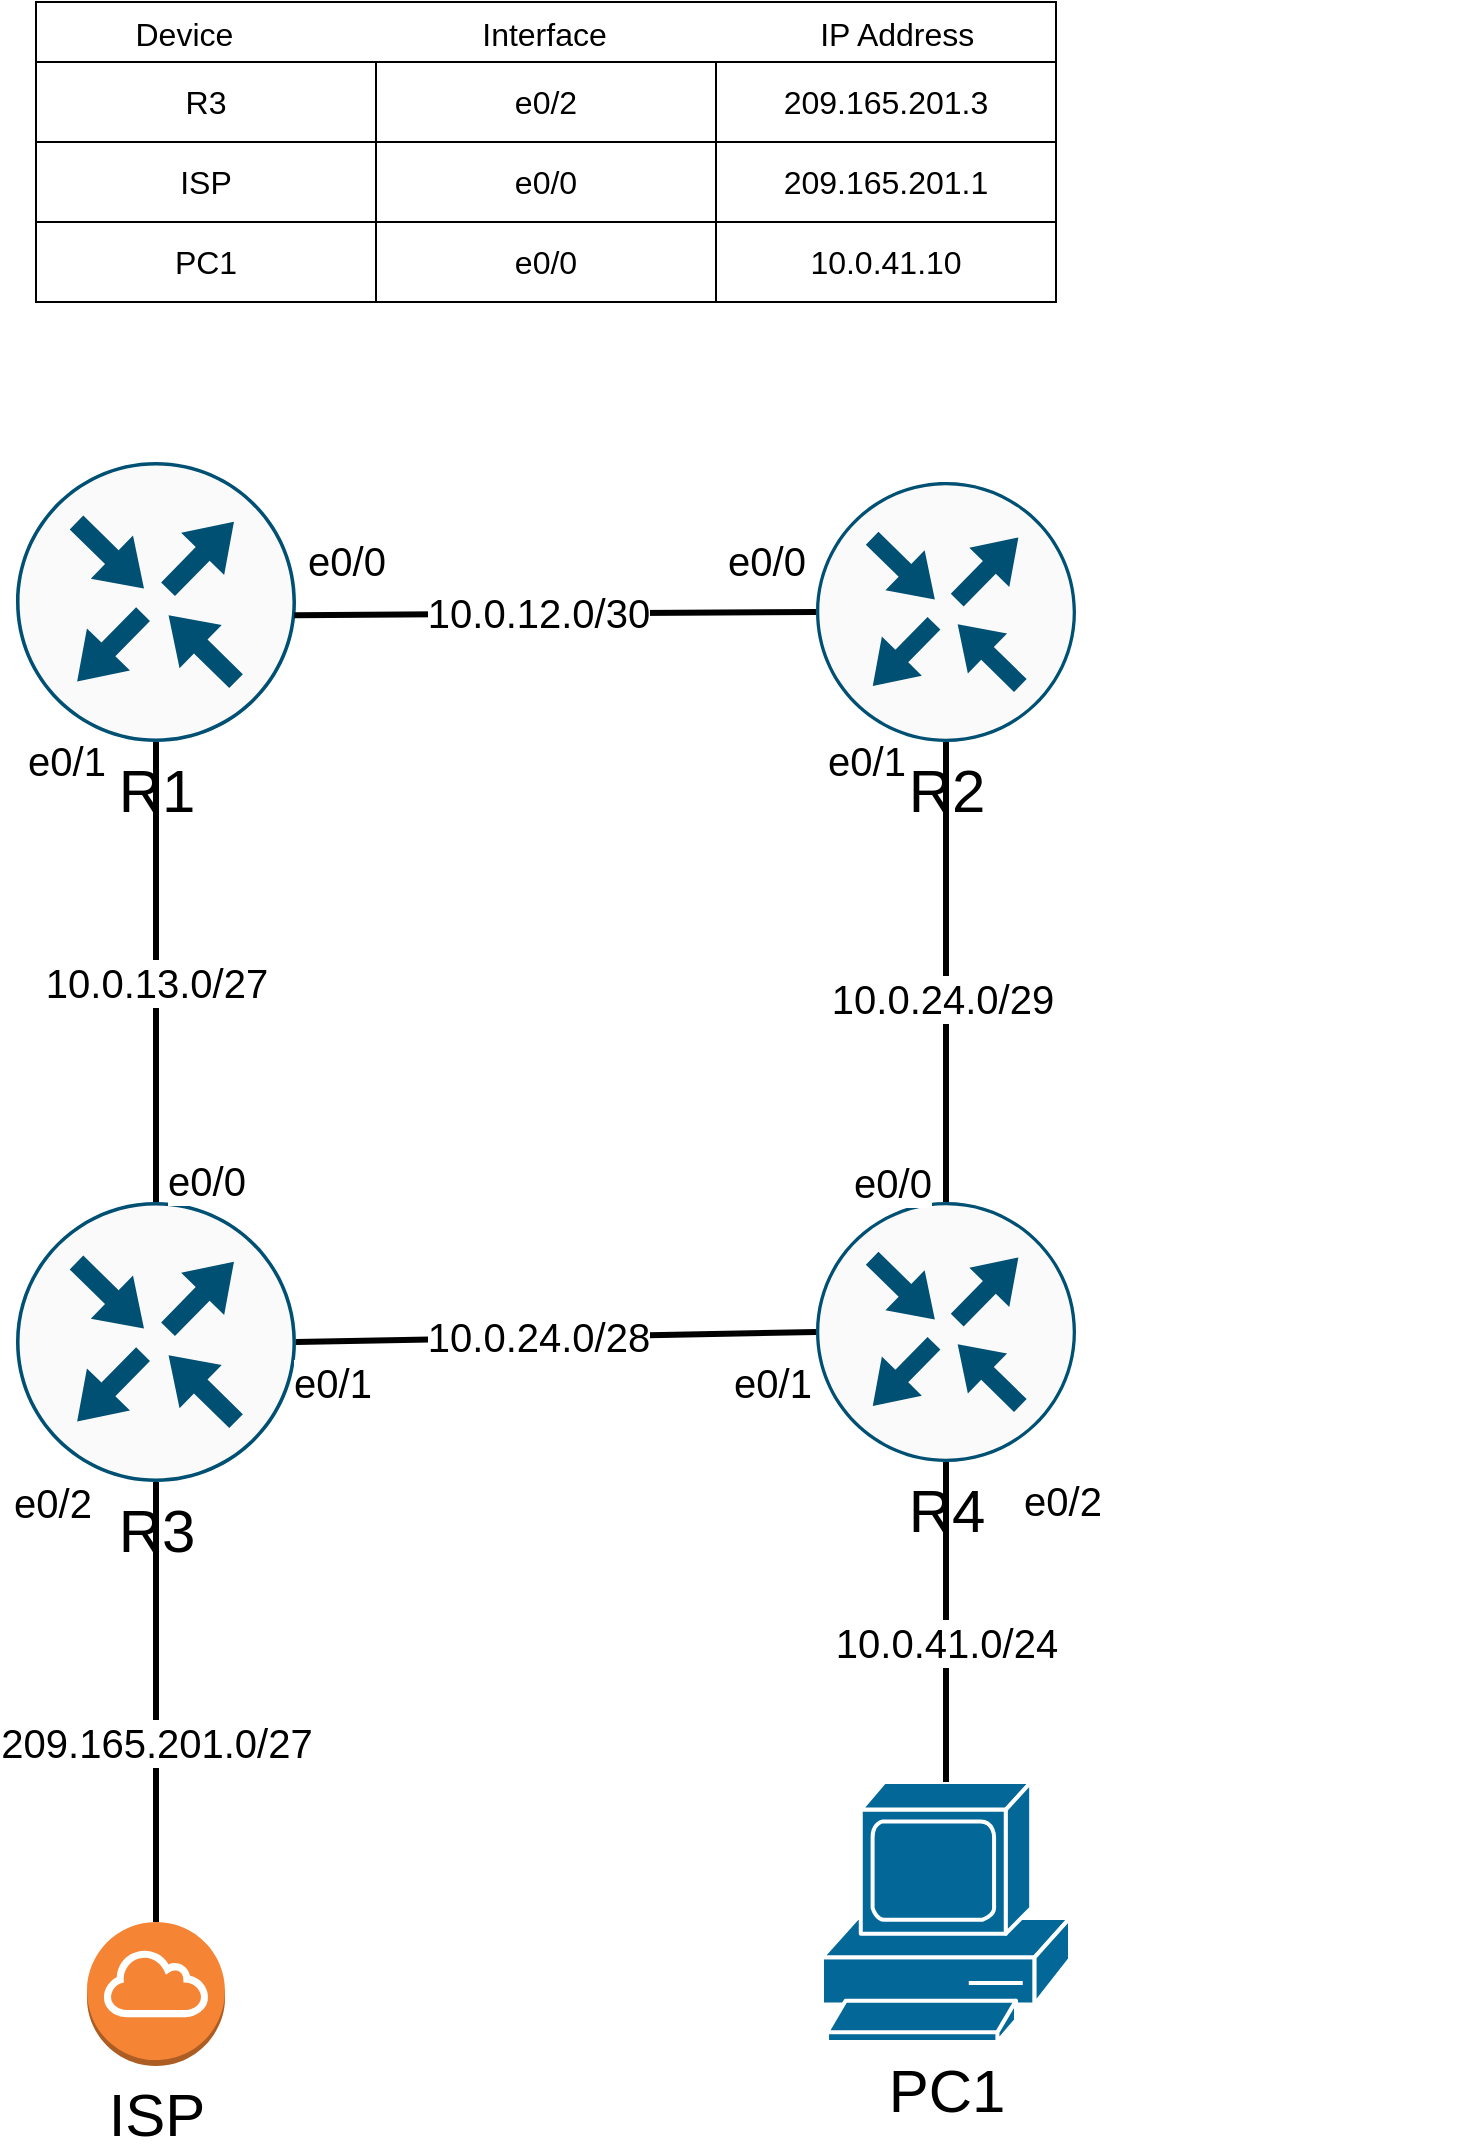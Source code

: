 <mxfile version="24.2.5" type="device">
  <diagram name="Page-1" id="Kfh8t_Ak4ihm8aRNfu7Z">
    <mxGraphModel dx="915" dy="733" grid="1" gridSize="10" guides="1" tooltips="1" connect="1" arrows="1" fold="1" page="1" pageScale="1" pageWidth="850" pageHeight="1100" math="0" shadow="0">
      <root>
        <mxCell id="0" />
        <mxCell id="1" parent="0" />
        <mxCell id="OEtIv18NF1MfXvZT3ipg-71" value="  Device                            Interface                        IP Address" style="shape=table;startSize=30;container=1;collapsible=0;childLayout=tableLayout;strokeColor=default;fontSize=16;" vertex="1" parent="1">
          <mxGeometry x="170" y="180" width="510" height="150" as="geometry" />
        </mxCell>
        <mxCell id="OEtIv18NF1MfXvZT3ipg-72" value="" style="shape=tableRow;horizontal=0;startSize=0;swimlaneHead=0;swimlaneBody=0;strokeColor=inherit;top=0;left=0;bottom=0;right=0;collapsible=0;dropTarget=0;fillColor=none;points=[[0,0.5],[1,0.5]];portConstraint=eastwest;fontSize=16;" vertex="1" parent="OEtIv18NF1MfXvZT3ipg-71">
          <mxGeometry y="30" width="510" height="40" as="geometry" />
        </mxCell>
        <mxCell id="OEtIv18NF1MfXvZT3ipg-73" value="R3" style="shape=partialRectangle;html=1;whiteSpace=wrap;connectable=0;strokeColor=inherit;overflow=hidden;fillColor=none;top=0;left=0;bottom=0;right=0;pointerEvents=1;fontSize=16;" vertex="1" parent="OEtIv18NF1MfXvZT3ipg-72">
          <mxGeometry width="170" height="40" as="geometry">
            <mxRectangle width="170" height="40" as="alternateBounds" />
          </mxGeometry>
        </mxCell>
        <mxCell id="OEtIv18NF1MfXvZT3ipg-74" value="e0/2" style="shape=partialRectangle;html=1;whiteSpace=wrap;connectable=0;strokeColor=inherit;overflow=hidden;fillColor=none;top=0;left=0;bottom=0;right=0;pointerEvents=1;fontSize=16;" vertex="1" parent="OEtIv18NF1MfXvZT3ipg-72">
          <mxGeometry x="170" width="170" height="40" as="geometry">
            <mxRectangle width="170" height="40" as="alternateBounds" />
          </mxGeometry>
        </mxCell>
        <mxCell id="OEtIv18NF1MfXvZT3ipg-75" value="209.165.201.3" style="shape=partialRectangle;html=1;whiteSpace=wrap;connectable=0;strokeColor=inherit;overflow=hidden;fillColor=none;top=0;left=0;bottom=0;right=0;pointerEvents=1;fontSize=16;" vertex="1" parent="OEtIv18NF1MfXvZT3ipg-72">
          <mxGeometry x="340" width="170" height="40" as="geometry">
            <mxRectangle width="170" height="40" as="alternateBounds" />
          </mxGeometry>
        </mxCell>
        <mxCell id="OEtIv18NF1MfXvZT3ipg-76" value="" style="shape=tableRow;horizontal=0;startSize=0;swimlaneHead=0;swimlaneBody=0;strokeColor=inherit;top=0;left=0;bottom=0;right=0;collapsible=0;dropTarget=0;fillColor=none;points=[[0,0.5],[1,0.5]];portConstraint=eastwest;fontSize=16;" vertex="1" parent="OEtIv18NF1MfXvZT3ipg-71">
          <mxGeometry y="70" width="510" height="40" as="geometry" />
        </mxCell>
        <mxCell id="OEtIv18NF1MfXvZT3ipg-77" value="ISP" style="shape=partialRectangle;html=1;whiteSpace=wrap;connectable=0;strokeColor=inherit;overflow=hidden;fillColor=none;top=0;left=0;bottom=0;right=0;pointerEvents=1;fontSize=16;" vertex="1" parent="OEtIv18NF1MfXvZT3ipg-76">
          <mxGeometry width="170" height="40" as="geometry">
            <mxRectangle width="170" height="40" as="alternateBounds" />
          </mxGeometry>
        </mxCell>
        <mxCell id="OEtIv18NF1MfXvZT3ipg-78" value="e0/0" style="shape=partialRectangle;html=1;whiteSpace=wrap;connectable=0;strokeColor=inherit;overflow=hidden;fillColor=none;top=0;left=0;bottom=0;right=0;pointerEvents=1;fontSize=16;" vertex="1" parent="OEtIv18NF1MfXvZT3ipg-76">
          <mxGeometry x="170" width="170" height="40" as="geometry">
            <mxRectangle width="170" height="40" as="alternateBounds" />
          </mxGeometry>
        </mxCell>
        <mxCell id="OEtIv18NF1MfXvZT3ipg-79" value="209.165.201.1" style="shape=partialRectangle;html=1;whiteSpace=wrap;connectable=0;strokeColor=inherit;overflow=hidden;fillColor=none;top=0;left=0;bottom=0;right=0;pointerEvents=1;fontSize=16;" vertex="1" parent="OEtIv18NF1MfXvZT3ipg-76">
          <mxGeometry x="340" width="170" height="40" as="geometry">
            <mxRectangle width="170" height="40" as="alternateBounds" />
          </mxGeometry>
        </mxCell>
        <mxCell id="OEtIv18NF1MfXvZT3ipg-80" value="" style="shape=tableRow;horizontal=0;startSize=0;swimlaneHead=0;swimlaneBody=0;strokeColor=inherit;top=0;left=0;bottom=0;right=0;collapsible=0;dropTarget=0;fillColor=none;points=[[0,0.5],[1,0.5]];portConstraint=eastwest;fontSize=16;" vertex="1" parent="OEtIv18NF1MfXvZT3ipg-71">
          <mxGeometry y="110" width="510" height="40" as="geometry" />
        </mxCell>
        <mxCell id="OEtIv18NF1MfXvZT3ipg-81" value="PC1" style="shape=partialRectangle;html=1;whiteSpace=wrap;connectable=0;strokeColor=inherit;overflow=hidden;fillColor=none;top=0;left=0;bottom=0;right=0;pointerEvents=1;fontSize=16;" vertex="1" parent="OEtIv18NF1MfXvZT3ipg-80">
          <mxGeometry width="170" height="40" as="geometry">
            <mxRectangle width="170" height="40" as="alternateBounds" />
          </mxGeometry>
        </mxCell>
        <mxCell id="OEtIv18NF1MfXvZT3ipg-82" value="e0/0" style="shape=partialRectangle;html=1;whiteSpace=wrap;connectable=0;strokeColor=inherit;overflow=hidden;fillColor=none;top=0;left=0;bottom=0;right=0;pointerEvents=1;fontSize=16;" vertex="1" parent="OEtIv18NF1MfXvZT3ipg-80">
          <mxGeometry x="170" width="170" height="40" as="geometry">
            <mxRectangle width="170" height="40" as="alternateBounds" />
          </mxGeometry>
        </mxCell>
        <mxCell id="OEtIv18NF1MfXvZT3ipg-83" value="10.0.41.10" style="shape=partialRectangle;html=1;whiteSpace=wrap;connectable=0;strokeColor=inherit;overflow=hidden;fillColor=none;top=0;left=0;bottom=0;right=0;pointerEvents=1;fontSize=16;" vertex="1" parent="OEtIv18NF1MfXvZT3ipg-80">
          <mxGeometry x="340" width="170" height="40" as="geometry">
            <mxRectangle width="170" height="40" as="alternateBounds" />
          </mxGeometry>
        </mxCell>
        <mxCell id="OEtIv18NF1MfXvZT3ipg-87" value="&lt;font style=&quot;font-size: 30px;&quot;&gt;R1&lt;/font&gt;" style="sketch=0;points=[[0.5,0,0],[1,0.5,0],[0.5,1,0],[0,0.5,0],[0.145,0.145,0],[0.856,0.145,0],[0.855,0.856,0],[0.145,0.855,0]];verticalLabelPosition=bottom;html=1;verticalAlign=top;aspect=fixed;align=center;pointerEvents=1;shape=mxgraph.cisco19.rect;prIcon=router;fillColor=#FAFAFA;strokeColor=#005073;" vertex="1" parent="1">
          <mxGeometry x="160" y="410" width="140" height="140" as="geometry" />
        </mxCell>
        <mxCell id="OEtIv18NF1MfXvZT3ipg-88" value="" style="endArrow=none;html=1;rounded=0;exitX=0.994;exitY=0.547;exitDx=0;exitDy=0;exitPerimeter=0;entryX=0;entryY=0.5;entryDx=0;entryDy=0;entryPerimeter=0;strokeWidth=3;" edge="1" parent="1" source="OEtIv18NF1MfXvZT3ipg-87" target="OEtIv18NF1MfXvZT3ipg-89">
          <mxGeometry width="50" height="50" relative="1" as="geometry">
            <mxPoint x="330" y="470" as="sourcePoint" />
            <mxPoint x="420" y="490" as="targetPoint" />
          </mxGeometry>
        </mxCell>
        <mxCell id="OEtIv18NF1MfXvZT3ipg-98" value="&lt;font style=&quot;font-size: 20px;&quot;&gt;10.0.12.0/30&lt;/font&gt;" style="edgeLabel;html=1;align=center;verticalAlign=middle;resizable=0;points=[];" vertex="1" connectable="0" parent="OEtIv18NF1MfXvZT3ipg-88">
          <mxGeometry x="-0.169" y="1" relative="1" as="geometry">
            <mxPoint x="13" as="offset" />
          </mxGeometry>
        </mxCell>
        <mxCell id="OEtIv18NF1MfXvZT3ipg-89" value="&lt;span style=&quot;font-size: 30px;&quot;&gt;R2&lt;/span&gt;" style="sketch=0;points=[[0.5,0,0],[1,0.5,0],[0.5,1,0],[0,0.5,0],[0.145,0.145,0],[0.856,0.145,0],[0.855,0.856,0],[0.145,0.855,0]];verticalLabelPosition=bottom;html=1;verticalAlign=top;aspect=fixed;align=center;pointerEvents=1;shape=mxgraph.cisco19.rect;prIcon=router;fillColor=#FAFAFA;strokeColor=#005073;" vertex="1" parent="1">
          <mxGeometry x="560" y="420" width="130" height="130" as="geometry" />
        </mxCell>
        <mxCell id="OEtIv18NF1MfXvZT3ipg-90" value="&lt;span style=&quot;font-size: 30px;&quot;&gt;R3&lt;/span&gt;" style="sketch=0;points=[[0.5,0,0],[1,0.5,0],[0.5,1,0],[0,0.5,0],[0.145,0.145,0],[0.856,0.145,0],[0.855,0.856,0],[0.145,0.855,0]];verticalLabelPosition=bottom;html=1;verticalAlign=top;aspect=fixed;align=center;pointerEvents=1;shape=mxgraph.cisco19.rect;prIcon=router;fillColor=#FAFAFA;strokeColor=#005073;" vertex="1" parent="1">
          <mxGeometry x="160" y="780" width="140" height="140" as="geometry" />
        </mxCell>
        <mxCell id="OEtIv18NF1MfXvZT3ipg-91" value="&lt;span style=&quot;font-size: 30px;&quot;&gt;R4&lt;/span&gt;" style="sketch=0;points=[[0.5,0,0],[1,0.5,0],[0.5,1,0],[0,0.5,0],[0.145,0.145,0],[0.856,0.145,0],[0.855,0.856,0],[0.145,0.855,0]];verticalLabelPosition=bottom;html=1;verticalAlign=top;aspect=fixed;align=center;pointerEvents=1;shape=mxgraph.cisco19.rect;prIcon=router;fillColor=#FAFAFA;strokeColor=#005073;" vertex="1" parent="1">
          <mxGeometry x="560" y="780" width="130" height="130" as="geometry" />
        </mxCell>
        <mxCell id="OEtIv18NF1MfXvZT3ipg-92" value="" style="endArrow=none;html=1;rounded=0;exitX=0.5;exitY=1;exitDx=0;exitDy=0;exitPerimeter=0;entryX=0.5;entryY=0;entryDx=0;entryDy=0;entryPerimeter=0;strokeWidth=3;" edge="1" parent="1" source="OEtIv18NF1MfXvZT3ipg-87" target="OEtIv18NF1MfXvZT3ipg-90">
          <mxGeometry width="50" height="50" relative="1" as="geometry">
            <mxPoint x="290" y="632" as="sourcePoint" />
            <mxPoint x="551" y="630" as="targetPoint" />
          </mxGeometry>
        </mxCell>
        <mxCell id="OEtIv18NF1MfXvZT3ipg-93" value="" style="endArrow=none;html=1;rounded=0;exitX=0.5;exitY=1;exitDx=0;exitDy=0;exitPerimeter=0;entryX=0.5;entryY=0;entryDx=0;entryDy=0;entryPerimeter=0;strokeWidth=3;" edge="1" parent="1" source="OEtIv18NF1MfXvZT3ipg-89" target="OEtIv18NF1MfXvZT3ipg-91">
          <mxGeometry width="50" height="50" relative="1" as="geometry">
            <mxPoint x="559.17" y="540" as="sourcePoint" />
            <mxPoint x="559.17" y="770" as="targetPoint" />
          </mxGeometry>
        </mxCell>
        <mxCell id="OEtIv18NF1MfXvZT3ipg-99" value="&lt;font style=&quot;font-size: 20px;&quot;&gt;10.0.24.0/29&lt;/font&gt;" style="edgeLabel;html=1;align=center;verticalAlign=middle;resizable=0;points=[];" vertex="1" connectable="0" parent="OEtIv18NF1MfXvZT3ipg-93">
          <mxGeometry x="0.112" y="-2" relative="1" as="geometry">
            <mxPoint as="offset" />
          </mxGeometry>
        </mxCell>
        <mxCell id="OEtIv18NF1MfXvZT3ipg-94" value="&lt;span style=&quot;font-size: 30px;&quot;&gt;ISP&lt;/span&gt;" style="outlineConnect=0;dashed=0;verticalLabelPosition=bottom;verticalAlign=top;align=center;html=1;shape=mxgraph.aws3.internet_gateway;fillColor=#F58534;gradientColor=none;" vertex="1" parent="1">
          <mxGeometry x="195.5" y="1140" width="69" height="72" as="geometry" />
        </mxCell>
        <mxCell id="OEtIv18NF1MfXvZT3ipg-95" value="" style="endArrow=none;html=1;rounded=0;exitX=0.5;exitY=1;exitDx=0;exitDy=0;exitPerimeter=0;strokeWidth=3;" edge="1" parent="1" source="OEtIv18NF1MfXvZT3ipg-90" target="OEtIv18NF1MfXvZT3ipg-94">
          <mxGeometry width="50" height="50" relative="1" as="geometry">
            <mxPoint x="390" y="880" as="sourcePoint" />
            <mxPoint x="390" y="1110" as="targetPoint" />
          </mxGeometry>
        </mxCell>
        <mxCell id="OEtIv18NF1MfXvZT3ipg-96" value="&lt;span style=&quot;font-size: 30px;&quot;&gt;PC1&lt;/span&gt;" style="shape=mxgraph.cisco.computers_and_peripherals.pc;html=1;pointerEvents=1;dashed=0;fillColor=#036897;strokeColor=#ffffff;strokeWidth=2;verticalLabelPosition=bottom;verticalAlign=top;align=center;outlineConnect=0;" vertex="1" parent="1">
          <mxGeometry x="563" y="1070" width="124" height="130" as="geometry" />
        </mxCell>
        <mxCell id="OEtIv18NF1MfXvZT3ipg-97" value="" style="endArrow=none;html=1;rounded=0;exitX=0.5;exitY=1;exitDx=0;exitDy=0;exitPerimeter=0;entryX=0.5;entryY=0;entryDx=0;entryDy=0;entryPerimeter=0;strokeWidth=3;" edge="1" parent="1" source="OEtIv18NF1MfXvZT3ipg-91" target="OEtIv18NF1MfXvZT3ipg-96">
          <mxGeometry width="50" height="50" relative="1" as="geometry">
            <mxPoint x="790" y="830" as="sourcePoint" />
            <mxPoint x="790" y="1060" as="targetPoint" />
          </mxGeometry>
        </mxCell>
        <mxCell id="OEtIv18NF1MfXvZT3ipg-100" value="&lt;font style=&quot;font-size: 20px;&quot;&gt;10.0.13.0/27&lt;/font&gt;" style="edgeLabel;html=1;align=center;verticalAlign=middle;resizable=0;points=[];" vertex="1" connectable="0" parent="1">
          <mxGeometry x="230" y="670" as="geometry" />
        </mxCell>
        <mxCell id="OEtIv18NF1MfXvZT3ipg-101" value="&lt;font style=&quot;font-size: 20px;&quot;&gt;209.165.201.0/27&lt;/font&gt;" style="edgeLabel;html=1;align=center;verticalAlign=middle;resizable=0;points=[];" vertex="1" connectable="0" parent="1">
          <mxGeometry x="230" y="1050" as="geometry" />
        </mxCell>
        <mxCell id="OEtIv18NF1MfXvZT3ipg-102" value="&lt;font style=&quot;font-size: 20px;&quot;&gt;10.0.41.0/24&lt;/font&gt;" style="edgeLabel;html=1;align=center;verticalAlign=middle;resizable=0;points=[];" vertex="1" connectable="0" parent="1">
          <mxGeometry x="625" y="1000" as="geometry" />
        </mxCell>
        <mxCell id="OEtIv18NF1MfXvZT3ipg-103" value="&lt;font style=&quot;font-size: 20px;&quot;&gt;e0/2&lt;/font&gt;" style="edgeLabel;html=1;align=center;verticalAlign=middle;resizable=0;points=[];" vertex="1" connectable="0" parent="1">
          <mxGeometry x="180" y="930" as="geometry">
            <mxPoint x="-2" as="offset" />
          </mxGeometry>
        </mxCell>
        <mxCell id="OEtIv18NF1MfXvZT3ipg-104" value="&lt;font style=&quot;font-size: 20px;&quot;&gt;e0/2&lt;/font&gt;" style="edgeLabel;html=1;align=center;verticalAlign=middle;resizable=0;points=[];" vertex="1" connectable="0" parent="1">
          <mxGeometry x="320" y="940" as="geometry">
            <mxPoint x="363" y="-11" as="offset" />
          </mxGeometry>
        </mxCell>
        <mxCell id="OEtIv18NF1MfXvZT3ipg-105" value="" style="endArrow=none;html=1;rounded=0;exitX=1;exitY=0.5;exitDx=0;exitDy=0;exitPerimeter=0;entryX=0;entryY=0.5;entryDx=0;entryDy=0;entryPerimeter=0;strokeWidth=3;" edge="1" parent="1" source="OEtIv18NF1MfXvZT3ipg-90" target="OEtIv18NF1MfXvZT3ipg-91">
          <mxGeometry width="50" height="50" relative="1" as="geometry">
            <mxPoint x="302" y="772" as="sourcePoint" />
            <mxPoint x="563" y="770" as="targetPoint" />
          </mxGeometry>
        </mxCell>
        <mxCell id="OEtIv18NF1MfXvZT3ipg-106" value="&lt;font style=&quot;font-size: 20px;&quot;&gt;10.0.24.0/28&lt;/font&gt;" style="edgeLabel;html=1;align=center;verticalAlign=middle;resizable=0;points=[];" vertex="1" connectable="0" parent="OEtIv18NF1MfXvZT3ipg-105">
          <mxGeometry x="-0.169" y="1" relative="1" as="geometry">
            <mxPoint x="13" as="offset" />
          </mxGeometry>
        </mxCell>
        <mxCell id="OEtIv18NF1MfXvZT3ipg-107" value="&lt;font style=&quot;font-size: 20px;&quot;&gt;e0/1&lt;/font&gt;" style="edgeLabel;html=1;align=center;verticalAlign=middle;resizable=0;points=[];" vertex="1" connectable="0" parent="1">
          <mxGeometry x="320" y="870" as="geometry">
            <mxPoint x="-2" as="offset" />
          </mxGeometry>
        </mxCell>
        <mxCell id="OEtIv18NF1MfXvZT3ipg-108" value="&lt;font style=&quot;font-size: 20px;&quot;&gt;e0/1&lt;/font&gt;" style="edgeLabel;html=1;align=center;verticalAlign=middle;resizable=0;points=[];" vertex="1" connectable="0" parent="1">
          <mxGeometry x="540" y="870" as="geometry">
            <mxPoint x="-2" as="offset" />
          </mxGeometry>
        </mxCell>
        <mxCell id="OEtIv18NF1MfXvZT3ipg-109" value="&lt;font style=&quot;font-size: 20px;&quot;&gt;e0/0&lt;/font&gt;" style="edgeLabel;html=1;align=center;verticalAlign=middle;resizable=0;points=[];" vertex="1" connectable="0" parent="1">
          <mxGeometry x="600" y="770" as="geometry">
            <mxPoint x="-2" as="offset" />
          </mxGeometry>
        </mxCell>
        <mxCell id="OEtIv18NF1MfXvZT3ipg-110" value="&lt;font style=&quot;font-size: 20px;&quot;&gt;e0/0&lt;/font&gt;" style="edgeLabel;html=1;align=center;verticalAlign=middle;resizable=0;points=[];" vertex="1" connectable="0" parent="1">
          <mxGeometry x="550" y="770" as="geometry">
            <mxPoint x="-295" y="-1" as="offset" />
          </mxGeometry>
        </mxCell>
        <mxCell id="OEtIv18NF1MfXvZT3ipg-111" value="&lt;font style=&quot;font-size: 20px;&quot;&gt;e0/1&lt;/font&gt;" style="edgeLabel;html=1;align=center;verticalAlign=middle;resizable=0;points=[];" vertex="1" connectable="0" parent="1">
          <mxGeometry x="480" y="560" as="geometry">
            <mxPoint x="-295" y="-1" as="offset" />
          </mxGeometry>
        </mxCell>
        <mxCell id="OEtIv18NF1MfXvZT3ipg-112" value="&lt;font style=&quot;font-size: 20px;&quot;&gt;e0/1&lt;/font&gt;" style="edgeLabel;html=1;align=center;verticalAlign=middle;resizable=0;points=[];" vertex="1" connectable="0" parent="1">
          <mxGeometry x="880" y="560" as="geometry">
            <mxPoint x="-295" y="-1" as="offset" />
          </mxGeometry>
        </mxCell>
        <mxCell id="OEtIv18NF1MfXvZT3ipg-113" value="&lt;font style=&quot;font-size: 20px;&quot;&gt;e0/0&lt;/font&gt;" style="edgeLabel;html=1;align=center;verticalAlign=middle;resizable=0;points=[];" vertex="1" connectable="0" parent="1">
          <mxGeometry x="620" y="460" as="geometry">
            <mxPoint x="-295" y="-1" as="offset" />
          </mxGeometry>
        </mxCell>
        <mxCell id="OEtIv18NF1MfXvZT3ipg-114" value="&lt;font style=&quot;font-size: 20px;&quot;&gt;e0/0&lt;/font&gt;" style="edgeLabel;html=1;align=center;verticalAlign=middle;resizable=0;points=[];" vertex="1" connectable="0" parent="1">
          <mxGeometry x="830" y="460" as="geometry">
            <mxPoint x="-295" y="-1" as="offset" />
          </mxGeometry>
        </mxCell>
      </root>
    </mxGraphModel>
  </diagram>
</mxfile>
